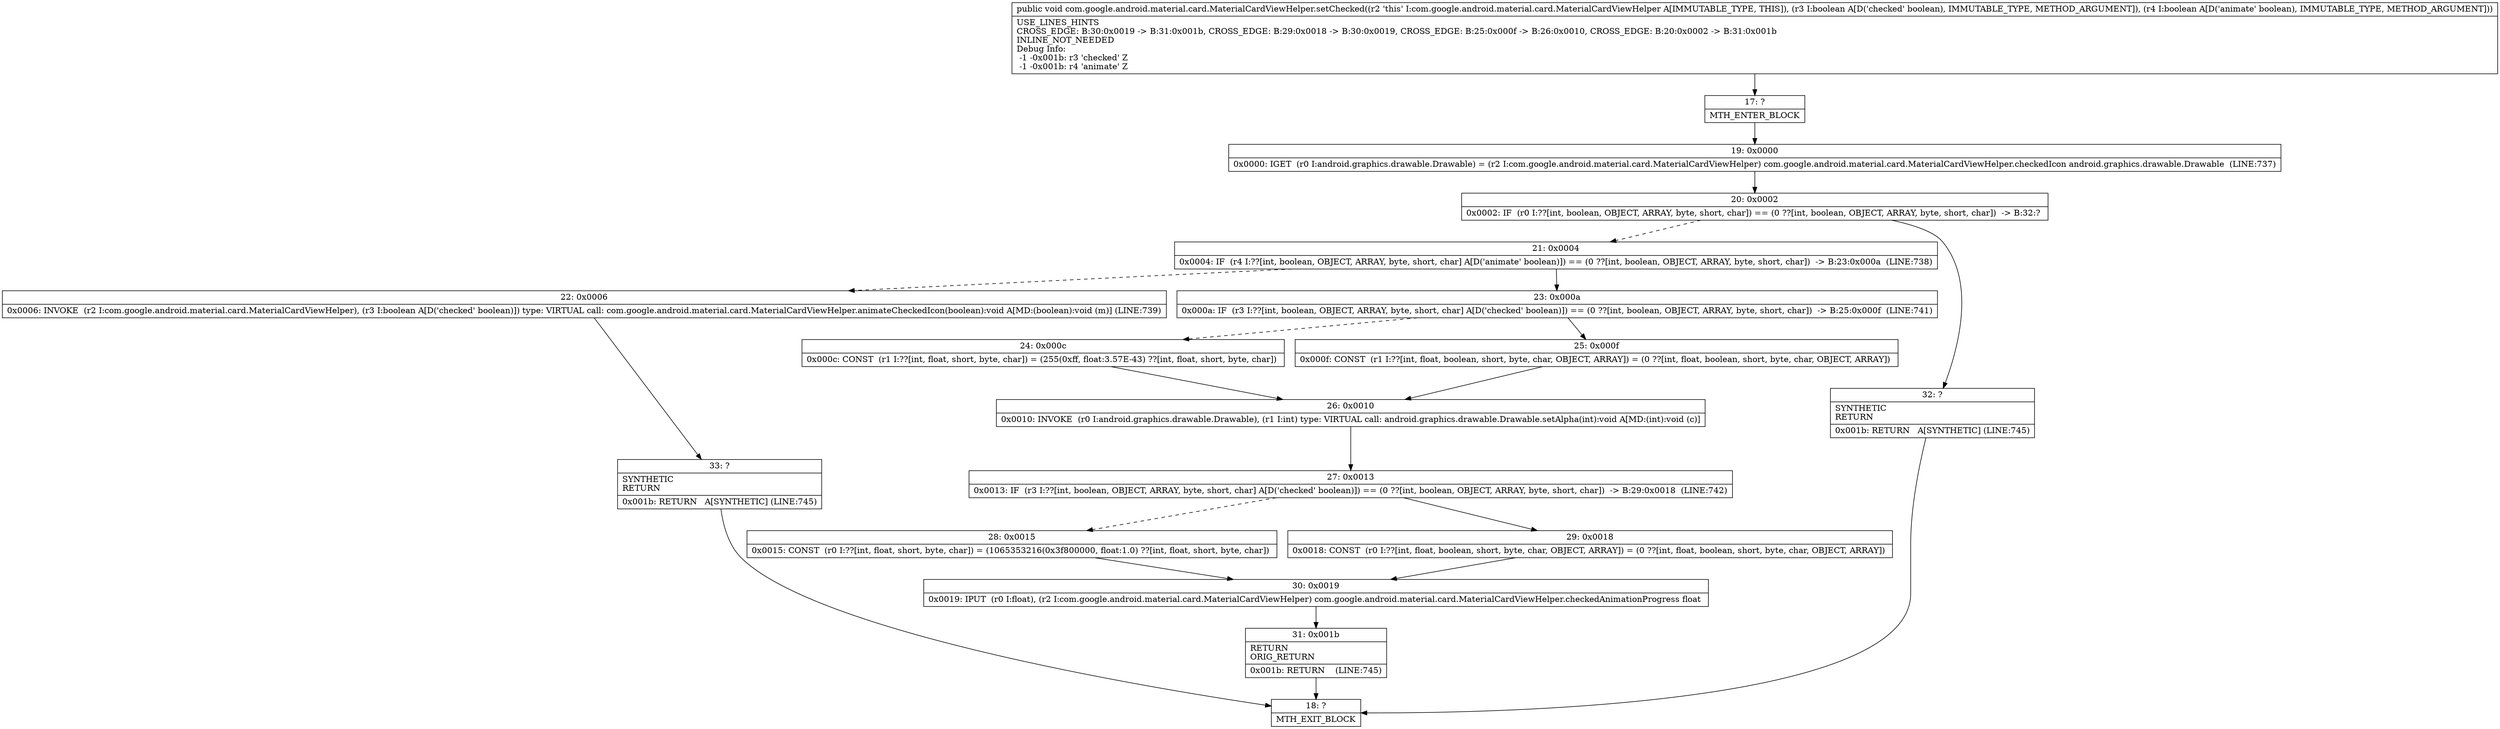 digraph "CFG forcom.google.android.material.card.MaterialCardViewHelper.setChecked(ZZ)V" {
Node_17 [shape=record,label="{17\:\ ?|MTH_ENTER_BLOCK\l}"];
Node_19 [shape=record,label="{19\:\ 0x0000|0x0000: IGET  (r0 I:android.graphics.drawable.Drawable) = (r2 I:com.google.android.material.card.MaterialCardViewHelper) com.google.android.material.card.MaterialCardViewHelper.checkedIcon android.graphics.drawable.Drawable  (LINE:737)\l}"];
Node_20 [shape=record,label="{20\:\ 0x0002|0x0002: IF  (r0 I:??[int, boolean, OBJECT, ARRAY, byte, short, char]) == (0 ??[int, boolean, OBJECT, ARRAY, byte, short, char])  \-\> B:32:? \l}"];
Node_21 [shape=record,label="{21\:\ 0x0004|0x0004: IF  (r4 I:??[int, boolean, OBJECT, ARRAY, byte, short, char] A[D('animate' boolean)]) == (0 ??[int, boolean, OBJECT, ARRAY, byte, short, char])  \-\> B:23:0x000a  (LINE:738)\l}"];
Node_22 [shape=record,label="{22\:\ 0x0006|0x0006: INVOKE  (r2 I:com.google.android.material.card.MaterialCardViewHelper), (r3 I:boolean A[D('checked' boolean)]) type: VIRTUAL call: com.google.android.material.card.MaterialCardViewHelper.animateCheckedIcon(boolean):void A[MD:(boolean):void (m)] (LINE:739)\l}"];
Node_33 [shape=record,label="{33\:\ ?|SYNTHETIC\lRETURN\l|0x001b: RETURN   A[SYNTHETIC] (LINE:745)\l}"];
Node_18 [shape=record,label="{18\:\ ?|MTH_EXIT_BLOCK\l}"];
Node_23 [shape=record,label="{23\:\ 0x000a|0x000a: IF  (r3 I:??[int, boolean, OBJECT, ARRAY, byte, short, char] A[D('checked' boolean)]) == (0 ??[int, boolean, OBJECT, ARRAY, byte, short, char])  \-\> B:25:0x000f  (LINE:741)\l}"];
Node_24 [shape=record,label="{24\:\ 0x000c|0x000c: CONST  (r1 I:??[int, float, short, byte, char]) = (255(0xff, float:3.57E\-43) ??[int, float, short, byte, char]) \l}"];
Node_26 [shape=record,label="{26\:\ 0x0010|0x0010: INVOKE  (r0 I:android.graphics.drawable.Drawable), (r1 I:int) type: VIRTUAL call: android.graphics.drawable.Drawable.setAlpha(int):void A[MD:(int):void (c)]\l}"];
Node_27 [shape=record,label="{27\:\ 0x0013|0x0013: IF  (r3 I:??[int, boolean, OBJECT, ARRAY, byte, short, char] A[D('checked' boolean)]) == (0 ??[int, boolean, OBJECT, ARRAY, byte, short, char])  \-\> B:29:0x0018  (LINE:742)\l}"];
Node_28 [shape=record,label="{28\:\ 0x0015|0x0015: CONST  (r0 I:??[int, float, short, byte, char]) = (1065353216(0x3f800000, float:1.0) ??[int, float, short, byte, char]) \l}"];
Node_30 [shape=record,label="{30\:\ 0x0019|0x0019: IPUT  (r0 I:float), (r2 I:com.google.android.material.card.MaterialCardViewHelper) com.google.android.material.card.MaterialCardViewHelper.checkedAnimationProgress float \l}"];
Node_31 [shape=record,label="{31\:\ 0x001b|RETURN\lORIG_RETURN\l|0x001b: RETURN    (LINE:745)\l}"];
Node_29 [shape=record,label="{29\:\ 0x0018|0x0018: CONST  (r0 I:??[int, float, boolean, short, byte, char, OBJECT, ARRAY]) = (0 ??[int, float, boolean, short, byte, char, OBJECT, ARRAY]) \l}"];
Node_25 [shape=record,label="{25\:\ 0x000f|0x000f: CONST  (r1 I:??[int, float, boolean, short, byte, char, OBJECT, ARRAY]) = (0 ??[int, float, boolean, short, byte, char, OBJECT, ARRAY]) \l}"];
Node_32 [shape=record,label="{32\:\ ?|SYNTHETIC\lRETURN\l|0x001b: RETURN   A[SYNTHETIC] (LINE:745)\l}"];
MethodNode[shape=record,label="{public void com.google.android.material.card.MaterialCardViewHelper.setChecked((r2 'this' I:com.google.android.material.card.MaterialCardViewHelper A[IMMUTABLE_TYPE, THIS]), (r3 I:boolean A[D('checked' boolean), IMMUTABLE_TYPE, METHOD_ARGUMENT]), (r4 I:boolean A[D('animate' boolean), IMMUTABLE_TYPE, METHOD_ARGUMENT]))  | USE_LINES_HINTS\lCROSS_EDGE: B:30:0x0019 \-\> B:31:0x001b, CROSS_EDGE: B:29:0x0018 \-\> B:30:0x0019, CROSS_EDGE: B:25:0x000f \-\> B:26:0x0010, CROSS_EDGE: B:20:0x0002 \-\> B:31:0x001b\lINLINE_NOT_NEEDED\lDebug Info:\l  \-1 \-0x001b: r3 'checked' Z\l  \-1 \-0x001b: r4 'animate' Z\l}"];
MethodNode -> Node_17;Node_17 -> Node_19;
Node_19 -> Node_20;
Node_20 -> Node_21[style=dashed];
Node_20 -> Node_32;
Node_21 -> Node_22[style=dashed];
Node_21 -> Node_23;
Node_22 -> Node_33;
Node_33 -> Node_18;
Node_23 -> Node_24[style=dashed];
Node_23 -> Node_25;
Node_24 -> Node_26;
Node_26 -> Node_27;
Node_27 -> Node_28[style=dashed];
Node_27 -> Node_29;
Node_28 -> Node_30;
Node_30 -> Node_31;
Node_31 -> Node_18;
Node_29 -> Node_30;
Node_25 -> Node_26;
Node_32 -> Node_18;
}

